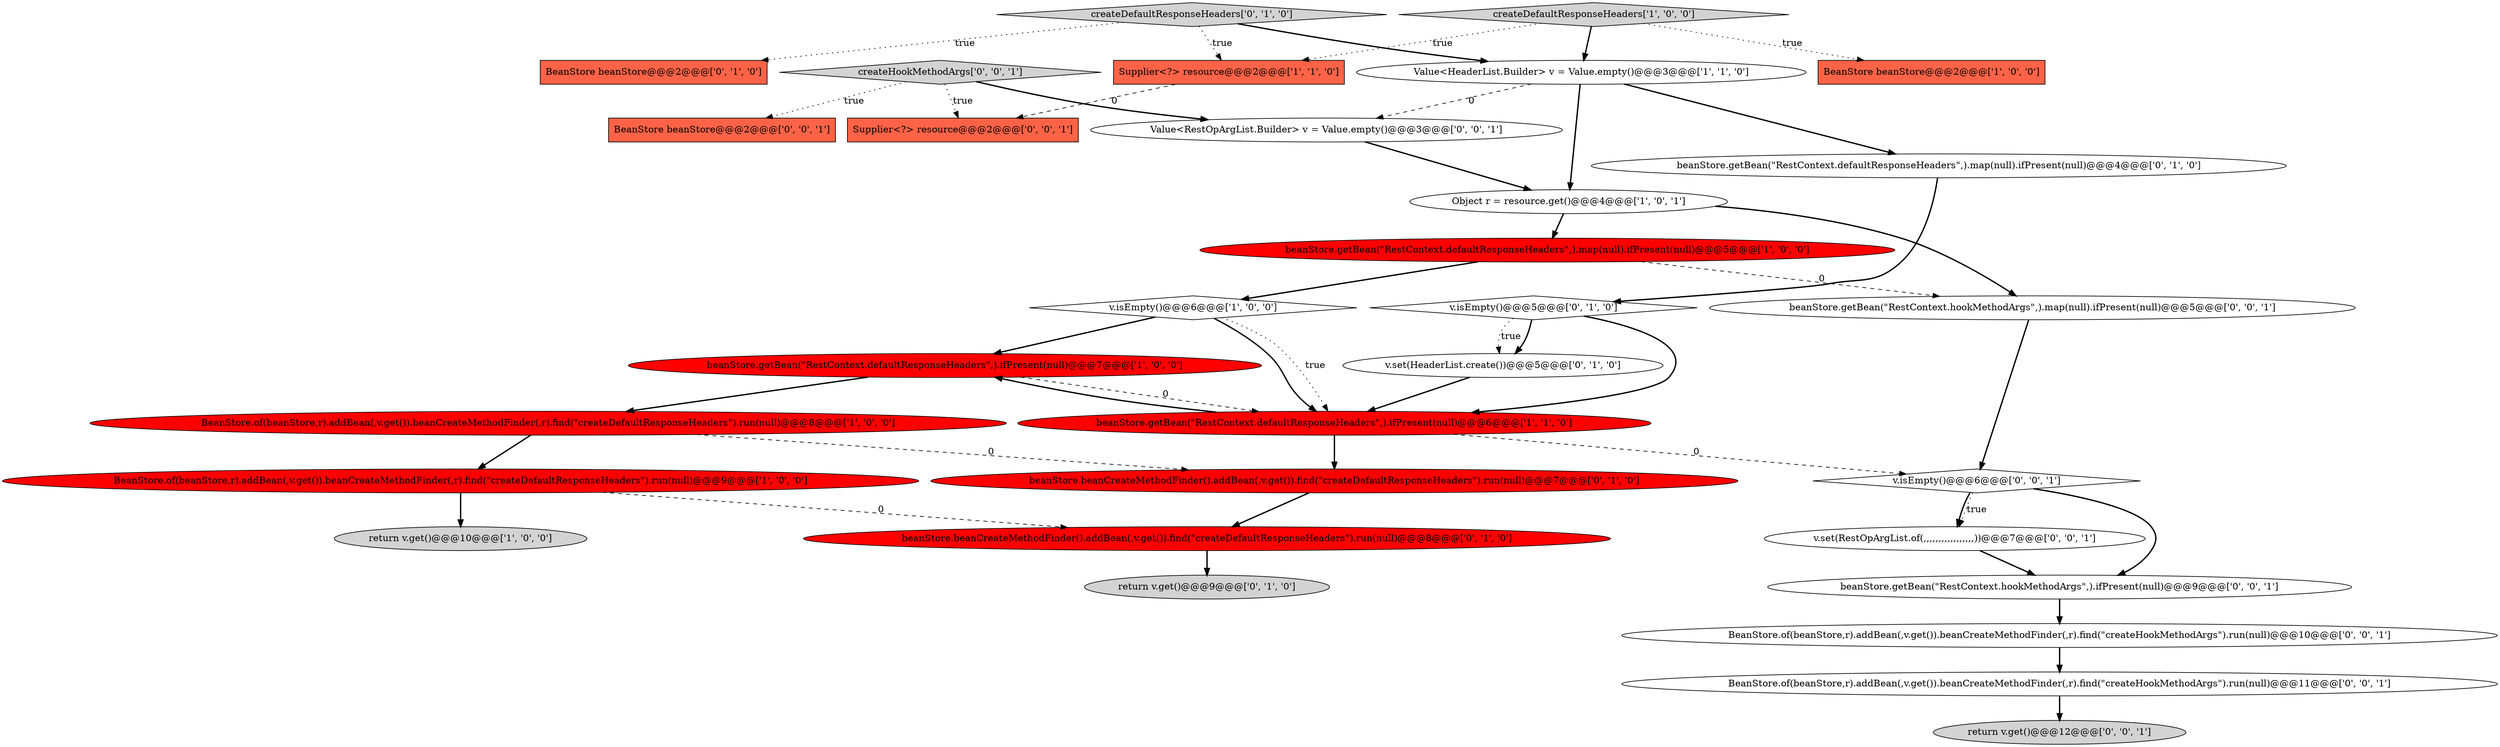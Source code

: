 digraph {
12 [style = filled, label = "beanStore.beanCreateMethodFinder().addBean(,v.get()).find(\"createDefaultResponseHeaders\").run(null)@@@7@@@['0', '1', '0']", fillcolor = red, shape = ellipse image = "AAA1AAABBB2BBB"];
18 [style = filled, label = "v.set(HeaderList.create())@@@5@@@['0', '1', '0']", fillcolor = white, shape = ellipse image = "AAA0AAABBB2BBB"];
24 [style = filled, label = "createHookMethodArgs['0', '0', '1']", fillcolor = lightgray, shape = diamond image = "AAA0AAABBB3BBB"];
25 [style = filled, label = "BeanStore.of(beanStore,r).addBean(,v.get()).beanCreateMethodFinder(,r).find(\"createHookMethodArgs\").run(null)@@@10@@@['0', '0', '1']", fillcolor = white, shape = ellipse image = "AAA0AAABBB3BBB"];
4 [style = filled, label = "Value<HeaderList.Builder> v = Value.empty()@@@3@@@['1', '1', '0']", fillcolor = white, shape = ellipse image = "AAA0AAABBB1BBB"];
29 [style = filled, label = "Supplier<?> resource@@@2@@@['0', '0', '1']", fillcolor = tomato, shape = box image = "AAA0AAABBB3BBB"];
15 [style = filled, label = "return v.get()@@@9@@@['0', '1', '0']", fillcolor = lightgray, shape = ellipse image = "AAA0AAABBB2BBB"];
20 [style = filled, label = "beanStore.getBean(\"RestContext.hookMethodArgs\",).ifPresent(null)@@@9@@@['0', '0', '1']", fillcolor = white, shape = ellipse image = "AAA0AAABBB3BBB"];
23 [style = filled, label = "return v.get()@@@12@@@['0', '0', '1']", fillcolor = lightgray, shape = ellipse image = "AAA0AAABBB3BBB"];
14 [style = filled, label = "beanStore.getBean(\"RestContext.defaultResponseHeaders\",).map(null).ifPresent(null)@@@4@@@['0', '1', '0']", fillcolor = white, shape = ellipse image = "AAA0AAABBB2BBB"];
27 [style = filled, label = "v.set(RestOpArgList.of(,,,,,,,,,,,,,,,,,))@@@7@@@['0', '0', '1']", fillcolor = white, shape = ellipse image = "AAA0AAABBB3BBB"];
21 [style = filled, label = "BeanStore.of(beanStore,r).addBean(,v.get()).beanCreateMethodFinder(,r).find(\"createHookMethodArgs\").run(null)@@@11@@@['0', '0', '1']", fillcolor = white, shape = ellipse image = "AAA0AAABBB3BBB"];
26 [style = filled, label = "beanStore.getBean(\"RestContext.hookMethodArgs\",).map(null).ifPresent(null)@@@5@@@['0', '0', '1']", fillcolor = white, shape = ellipse image = "AAA0AAABBB3BBB"];
28 [style = filled, label = "Value<RestOpArgList.Builder> v = Value.empty()@@@3@@@['0', '0', '1']", fillcolor = white, shape = ellipse image = "AAA0AAABBB3BBB"];
13 [style = filled, label = "createDefaultResponseHeaders['0', '1', '0']", fillcolor = lightgray, shape = diamond image = "AAA0AAABBB2BBB"];
8 [style = filled, label = "v.isEmpty()@@@6@@@['1', '0', '0']", fillcolor = white, shape = diamond image = "AAA0AAABBB1BBB"];
7 [style = filled, label = "BeanStore.of(beanStore,r).addBean(,v.get()).beanCreateMethodFinder(,r).find(\"createDefaultResponseHeaders\").run(null)@@@8@@@['1', '0', '0']", fillcolor = red, shape = ellipse image = "AAA1AAABBB1BBB"];
17 [style = filled, label = "beanStore.beanCreateMethodFinder().addBean(,v.get()).find(\"createDefaultResponseHeaders\").run(null)@@@8@@@['0', '1', '0']", fillcolor = red, shape = ellipse image = "AAA1AAABBB2BBB"];
0 [style = filled, label = "createDefaultResponseHeaders['1', '0', '0']", fillcolor = lightgray, shape = diamond image = "AAA0AAABBB1BBB"];
6 [style = filled, label = "Supplier<?> resource@@@2@@@['1', '1', '0']", fillcolor = tomato, shape = box image = "AAA0AAABBB1BBB"];
16 [style = filled, label = "BeanStore beanStore@@@2@@@['0', '1', '0']", fillcolor = tomato, shape = box image = "AAA0AAABBB2BBB"];
30 [style = filled, label = "v.isEmpty()@@@6@@@['0', '0', '1']", fillcolor = white, shape = diamond image = "AAA0AAABBB3BBB"];
19 [style = filled, label = "v.isEmpty()@@@5@@@['0', '1', '0']", fillcolor = white, shape = diamond image = "AAA0AAABBB2BBB"];
1 [style = filled, label = "beanStore.getBean(\"RestContext.defaultResponseHeaders\",).ifPresent(null)@@@7@@@['1', '0', '0']", fillcolor = red, shape = ellipse image = "AAA1AAABBB1BBB"];
9 [style = filled, label = "beanStore.getBean(\"RestContext.defaultResponseHeaders\",).ifPresent(null)@@@6@@@['1', '1', '0']", fillcolor = red, shape = ellipse image = "AAA1AAABBB1BBB"];
10 [style = filled, label = "return v.get()@@@10@@@['1', '0', '0']", fillcolor = lightgray, shape = ellipse image = "AAA0AAABBB1BBB"];
5 [style = filled, label = "beanStore.getBean(\"RestContext.defaultResponseHeaders\",).map(null).ifPresent(null)@@@5@@@['1', '0', '0']", fillcolor = red, shape = ellipse image = "AAA1AAABBB1BBB"];
3 [style = filled, label = "BeanStore.of(beanStore,r).addBean(,v.get()).beanCreateMethodFinder(,r).find(\"createDefaultResponseHeaders\").run(null)@@@9@@@['1', '0', '0']", fillcolor = red, shape = ellipse image = "AAA1AAABBB1BBB"];
22 [style = filled, label = "BeanStore beanStore@@@2@@@['0', '0', '1']", fillcolor = tomato, shape = box image = "AAA0AAABBB3BBB"];
2 [style = filled, label = "BeanStore beanStore@@@2@@@['1', '0', '0']", fillcolor = tomato, shape = box image = "AAA0AAABBB1BBB"];
11 [style = filled, label = "Object r = resource.get()@@@4@@@['1', '0', '1']", fillcolor = white, shape = ellipse image = "AAA0AAABBB1BBB"];
13->6 [style = dotted, label="true"];
24->28 [style = bold, label=""];
5->8 [style = bold, label=""];
13->16 [style = dotted, label="true"];
4->14 [style = bold, label=""];
19->18 [style = bold, label=""];
3->17 [style = dashed, label="0"];
5->26 [style = dashed, label="0"];
30->20 [style = bold, label=""];
30->27 [style = dotted, label="true"];
24->29 [style = dotted, label="true"];
28->11 [style = bold, label=""];
12->17 [style = bold, label=""];
30->27 [style = bold, label=""];
19->18 [style = dotted, label="true"];
1->9 [style = dashed, label="0"];
14->19 [style = bold, label=""];
0->6 [style = dotted, label="true"];
20->25 [style = bold, label=""];
1->7 [style = bold, label=""];
7->3 [style = bold, label=""];
4->28 [style = dashed, label="0"];
26->30 [style = bold, label=""];
8->1 [style = bold, label=""];
3->10 [style = bold, label=""];
11->5 [style = bold, label=""];
6->29 [style = dashed, label="0"];
19->9 [style = bold, label=""];
0->4 [style = bold, label=""];
24->22 [style = dotted, label="true"];
18->9 [style = bold, label=""];
17->15 [style = bold, label=""];
8->9 [style = bold, label=""];
7->12 [style = dashed, label="0"];
9->12 [style = bold, label=""];
8->9 [style = dotted, label="true"];
0->2 [style = dotted, label="true"];
9->1 [style = bold, label=""];
4->11 [style = bold, label=""];
21->23 [style = bold, label=""];
27->20 [style = bold, label=""];
9->30 [style = dashed, label="0"];
25->21 [style = bold, label=""];
11->26 [style = bold, label=""];
13->4 [style = bold, label=""];
}
